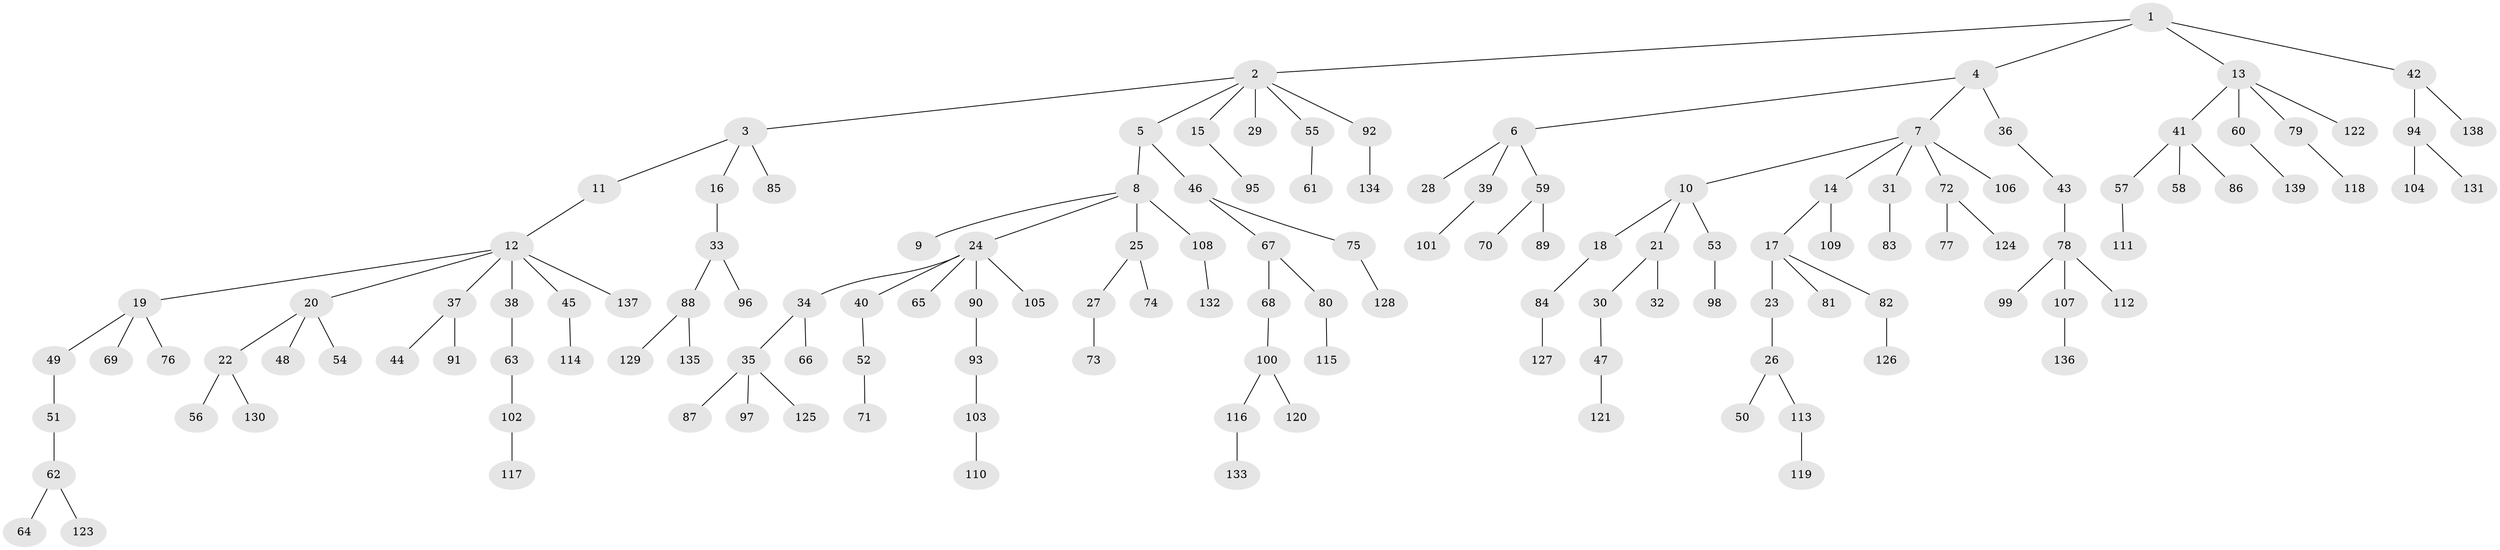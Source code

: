 // coarse degree distribution, {6: 0.020833333333333332, 7: 0.03125, 4: 0.07291666666666667, 3: 0.10416666666666667, 5: 0.010416666666666666, 1: 0.5416666666666666, 2: 0.21875}
// Generated by graph-tools (version 1.1) at 2025/42/03/06/25 10:42:02]
// undirected, 139 vertices, 138 edges
graph export_dot {
graph [start="1"]
  node [color=gray90,style=filled];
  1;
  2;
  3;
  4;
  5;
  6;
  7;
  8;
  9;
  10;
  11;
  12;
  13;
  14;
  15;
  16;
  17;
  18;
  19;
  20;
  21;
  22;
  23;
  24;
  25;
  26;
  27;
  28;
  29;
  30;
  31;
  32;
  33;
  34;
  35;
  36;
  37;
  38;
  39;
  40;
  41;
  42;
  43;
  44;
  45;
  46;
  47;
  48;
  49;
  50;
  51;
  52;
  53;
  54;
  55;
  56;
  57;
  58;
  59;
  60;
  61;
  62;
  63;
  64;
  65;
  66;
  67;
  68;
  69;
  70;
  71;
  72;
  73;
  74;
  75;
  76;
  77;
  78;
  79;
  80;
  81;
  82;
  83;
  84;
  85;
  86;
  87;
  88;
  89;
  90;
  91;
  92;
  93;
  94;
  95;
  96;
  97;
  98;
  99;
  100;
  101;
  102;
  103;
  104;
  105;
  106;
  107;
  108;
  109;
  110;
  111;
  112;
  113;
  114;
  115;
  116;
  117;
  118;
  119;
  120;
  121;
  122;
  123;
  124;
  125;
  126;
  127;
  128;
  129;
  130;
  131;
  132;
  133;
  134;
  135;
  136;
  137;
  138;
  139;
  1 -- 2;
  1 -- 4;
  1 -- 13;
  1 -- 42;
  2 -- 3;
  2 -- 5;
  2 -- 15;
  2 -- 29;
  2 -- 55;
  2 -- 92;
  3 -- 11;
  3 -- 16;
  3 -- 85;
  4 -- 6;
  4 -- 7;
  4 -- 36;
  5 -- 8;
  5 -- 46;
  6 -- 28;
  6 -- 39;
  6 -- 59;
  7 -- 10;
  7 -- 14;
  7 -- 31;
  7 -- 72;
  7 -- 106;
  8 -- 9;
  8 -- 24;
  8 -- 25;
  8 -- 108;
  10 -- 18;
  10 -- 21;
  10 -- 53;
  11 -- 12;
  12 -- 19;
  12 -- 20;
  12 -- 37;
  12 -- 38;
  12 -- 45;
  12 -- 137;
  13 -- 41;
  13 -- 60;
  13 -- 79;
  13 -- 122;
  14 -- 17;
  14 -- 109;
  15 -- 95;
  16 -- 33;
  17 -- 23;
  17 -- 81;
  17 -- 82;
  18 -- 84;
  19 -- 49;
  19 -- 69;
  19 -- 76;
  20 -- 22;
  20 -- 48;
  20 -- 54;
  21 -- 30;
  21 -- 32;
  22 -- 56;
  22 -- 130;
  23 -- 26;
  24 -- 34;
  24 -- 40;
  24 -- 65;
  24 -- 90;
  24 -- 105;
  25 -- 27;
  25 -- 74;
  26 -- 50;
  26 -- 113;
  27 -- 73;
  30 -- 47;
  31 -- 83;
  33 -- 88;
  33 -- 96;
  34 -- 35;
  34 -- 66;
  35 -- 87;
  35 -- 97;
  35 -- 125;
  36 -- 43;
  37 -- 44;
  37 -- 91;
  38 -- 63;
  39 -- 101;
  40 -- 52;
  41 -- 57;
  41 -- 58;
  41 -- 86;
  42 -- 94;
  42 -- 138;
  43 -- 78;
  45 -- 114;
  46 -- 67;
  46 -- 75;
  47 -- 121;
  49 -- 51;
  51 -- 62;
  52 -- 71;
  53 -- 98;
  55 -- 61;
  57 -- 111;
  59 -- 70;
  59 -- 89;
  60 -- 139;
  62 -- 64;
  62 -- 123;
  63 -- 102;
  67 -- 68;
  67 -- 80;
  68 -- 100;
  72 -- 77;
  72 -- 124;
  75 -- 128;
  78 -- 99;
  78 -- 107;
  78 -- 112;
  79 -- 118;
  80 -- 115;
  82 -- 126;
  84 -- 127;
  88 -- 129;
  88 -- 135;
  90 -- 93;
  92 -- 134;
  93 -- 103;
  94 -- 104;
  94 -- 131;
  100 -- 116;
  100 -- 120;
  102 -- 117;
  103 -- 110;
  107 -- 136;
  108 -- 132;
  113 -- 119;
  116 -- 133;
}
